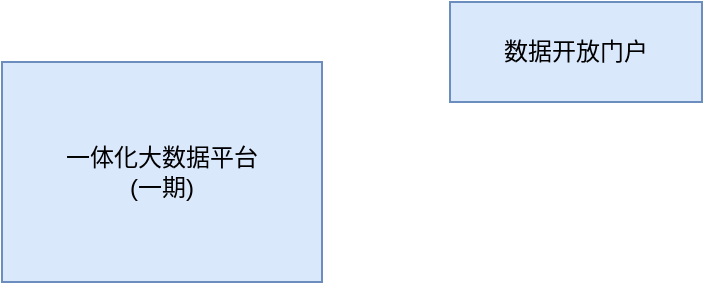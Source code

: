 <mxfile version="22.1.7" type="github">
  <diagram name="第 1 页" id="ZN5-VuV8sDICE7CKHE0F">
    <mxGraphModel dx="1434" dy="782" grid="1" gridSize="10" guides="1" tooltips="1" connect="1" arrows="1" fold="1" page="1" pageScale="1" pageWidth="827" pageHeight="1169" math="0" shadow="0">
      <root>
        <mxCell id="0" />
        <mxCell id="1" parent="0" />
        <mxCell id="sqwgmnymPmPLlJNH27TH-2" value="一体化大数据平台&lt;br&gt;(一期)" style="rounded=0;whiteSpace=wrap;html=1;fillColor=#dae8fc;strokeColor=#6c8ebf;" vertex="1" parent="1">
          <mxGeometry x="110" y="270" width="160" height="110" as="geometry" />
        </mxCell>
        <mxCell id="sqwgmnymPmPLlJNH27TH-3" value="数据开放门户" style="rounded=0;whiteSpace=wrap;html=1;fillColor=#dae8fc;strokeColor=#6c8ebf;" vertex="1" parent="1">
          <mxGeometry x="334" y="240" width="126" height="50" as="geometry" />
        </mxCell>
      </root>
    </mxGraphModel>
  </diagram>
</mxfile>
